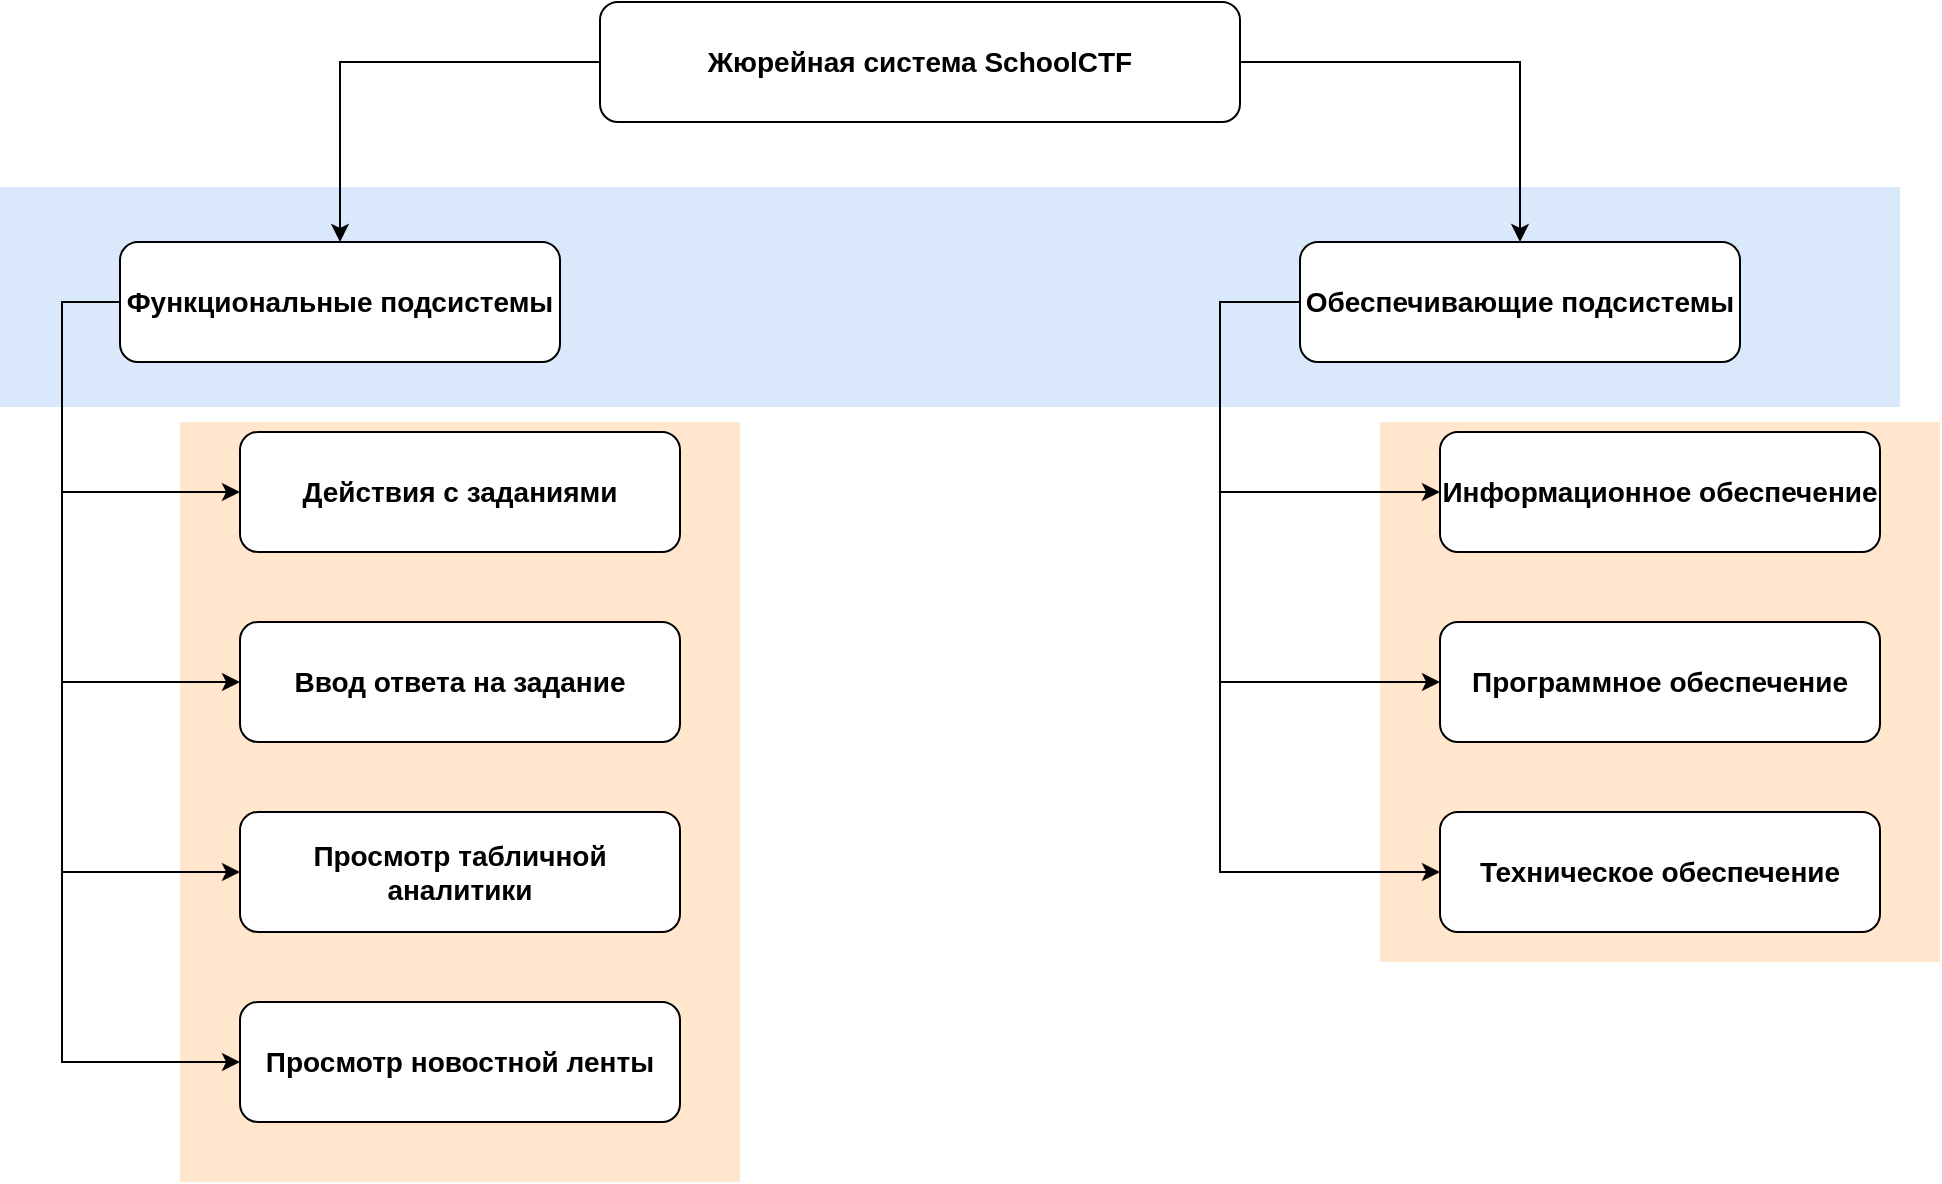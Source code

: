 <mxfile version="10.6.7" type="device"><diagram id="06crdB841HJANl42NyqE" name="Страница 1"><mxGraphModel dx="1640" dy="841" grid="1" gridSize="10" guides="1" tooltips="1" connect="1" arrows="1" fold="1" page="1" pageScale="1" pageWidth="1100" pageHeight="850" math="0" shadow="0"><root><mxCell id="0"/><mxCell id="1" parent="0"/><mxCell id="CHSuqEFcvj5ZSexMIlL7-7" value="" style="rounded=0;whiteSpace=wrap;html=1;labelBackgroundColor=none;fillColor=#ffe6cc;fontSize=14;strokeColor=none;" vertex="1" parent="1"><mxGeometry x="770" y="260" width="280" height="270" as="geometry"/></mxCell><mxCell id="CHSuqEFcvj5ZSexMIlL7-8" value="" style="rounded=0;whiteSpace=wrap;html=1;labelBackgroundColor=none;fillColor=#ffe6cc;fontSize=14;strokeColor=none;" vertex="1" parent="1"><mxGeometry x="170" y="260" width="280" height="380" as="geometry"/></mxCell><mxCell id="CHSuqEFcvj5ZSexMIlL7-9" value="" style="rounded=0;whiteSpace=wrap;html=1;fontSize=14;labelBackgroundColor=none;strokeColor=none;fillColor=#dae8fc;" vertex="1" parent="1"><mxGeometry x="80" y="142.5" width="950" height="110" as="geometry"/></mxCell><mxCell id="CHSuqEFcvj5ZSexMIlL7-10" style="edgeStyle=orthogonalEdgeStyle;rounded=0;orthogonalLoop=1;jettySize=auto;html=1;fontSize=14;" edge="1" parent="1" source="CHSuqEFcvj5ZSexMIlL7-12" target="CHSuqEFcvj5ZSexMIlL7-19"><mxGeometry relative="1" as="geometry"><Array as="points"><mxPoint x="250" y="80"/></Array></mxGeometry></mxCell><mxCell id="CHSuqEFcvj5ZSexMIlL7-11" style="edgeStyle=orthogonalEdgeStyle;rounded=0;orthogonalLoop=1;jettySize=auto;html=1;fontSize=14;" edge="1" parent="1" source="CHSuqEFcvj5ZSexMIlL7-12" target="CHSuqEFcvj5ZSexMIlL7-23"><mxGeometry relative="1" as="geometry"/></mxCell><mxCell id="CHSuqEFcvj5ZSexMIlL7-12" value="&lt;font style=&quot;font-size: 14px&quot;&gt;Жюрейная система SchoolCTF&lt;/font&gt;" style="rounded=1;whiteSpace=wrap;html=1;fontSize=14;fontStyle=1" vertex="1" parent="1"><mxGeometry x="380" y="50" width="320" height="60" as="geometry"/></mxCell><mxCell id="CHSuqEFcvj5ZSexMIlL7-14" style="edgeStyle=orthogonalEdgeStyle;rounded=0;orthogonalLoop=1;jettySize=auto;html=1;entryX=0;entryY=0.5;entryDx=0;entryDy=0;fontSize=14;" edge="1" parent="1" source="CHSuqEFcvj5ZSexMIlL7-19" target="CHSuqEFcvj5ZSexMIlL7-24"><mxGeometry relative="1" as="geometry"><Array as="points"><mxPoint x="111" y="200"/><mxPoint x="111" y="295"/></Array></mxGeometry></mxCell><mxCell id="CHSuqEFcvj5ZSexMIlL7-15" style="edgeStyle=orthogonalEdgeStyle;rounded=0;orthogonalLoop=1;jettySize=auto;html=1;entryX=0;entryY=0.5;entryDx=0;entryDy=0;fontSize=14;" edge="1" parent="1" source="CHSuqEFcvj5ZSexMIlL7-19" target="CHSuqEFcvj5ZSexMIlL7-25"><mxGeometry relative="1" as="geometry"><Array as="points"><mxPoint x="111" y="200"/><mxPoint x="111" y="390"/></Array></mxGeometry></mxCell><mxCell id="CHSuqEFcvj5ZSexMIlL7-17" style="edgeStyle=orthogonalEdgeStyle;rounded=0;orthogonalLoop=1;jettySize=auto;html=1;entryX=0;entryY=0.5;entryDx=0;entryDy=0;fontSize=14;" edge="1" parent="1" source="CHSuqEFcvj5ZSexMIlL7-19" target="CHSuqEFcvj5ZSexMIlL7-28"><mxGeometry relative="1" as="geometry"><Array as="points"><mxPoint x="111" y="200"/><mxPoint x="111" y="485"/></Array></mxGeometry></mxCell><mxCell id="CHSuqEFcvj5ZSexMIlL7-34" style="edgeStyle=orthogonalEdgeStyle;rounded=0;orthogonalLoop=1;jettySize=auto;html=1;" edge="1" parent="1" source="CHSuqEFcvj5ZSexMIlL7-19" target="CHSuqEFcvj5ZSexMIlL7-33"><mxGeometry relative="1" as="geometry"><Array as="points"><mxPoint x="111" y="200"/><mxPoint x="111" y="580"/></Array></mxGeometry></mxCell><mxCell id="CHSuqEFcvj5ZSexMIlL7-19" value="Функциональные подсистемы" style="rounded=1;whiteSpace=wrap;html=1;fontSize=14;fontStyle=1" vertex="1" parent="1"><mxGeometry x="140" y="170" width="220" height="60" as="geometry"/></mxCell><mxCell id="CHSuqEFcvj5ZSexMIlL7-20" style="edgeStyle=orthogonalEdgeStyle;rounded=0;orthogonalLoop=1;jettySize=auto;html=1;entryX=0;entryY=0.5;entryDx=0;entryDy=0;fontSize=14;" edge="1" parent="1" source="CHSuqEFcvj5ZSexMIlL7-23" target="CHSuqEFcvj5ZSexMIlL7-30"><mxGeometry relative="1" as="geometry"><Array as="points"><mxPoint x="690" y="200"/><mxPoint x="690" y="295"/></Array></mxGeometry></mxCell><mxCell id="CHSuqEFcvj5ZSexMIlL7-21" style="edgeStyle=orthogonalEdgeStyle;rounded=0;orthogonalLoop=1;jettySize=auto;html=1;entryX=0;entryY=0.5;entryDx=0;entryDy=0;fontSize=14;" edge="1" parent="1" source="CHSuqEFcvj5ZSexMIlL7-23" target="CHSuqEFcvj5ZSexMIlL7-31"><mxGeometry relative="1" as="geometry"><Array as="points"><mxPoint x="690" y="200"/><mxPoint x="690" y="390"/></Array></mxGeometry></mxCell><mxCell id="CHSuqEFcvj5ZSexMIlL7-22" style="edgeStyle=orthogonalEdgeStyle;rounded=0;orthogonalLoop=1;jettySize=auto;html=1;entryX=0;entryY=0.5;entryDx=0;entryDy=0;fontSize=14;" edge="1" parent="1" source="CHSuqEFcvj5ZSexMIlL7-23" target="CHSuqEFcvj5ZSexMIlL7-32"><mxGeometry relative="1" as="geometry"><Array as="points"><mxPoint x="690" y="200"/><mxPoint x="690" y="485"/></Array></mxGeometry></mxCell><mxCell id="CHSuqEFcvj5ZSexMIlL7-23" value="Обеспечивающие подсистемы" style="rounded=1;whiteSpace=wrap;html=1;fontSize=14;fontStyle=1" vertex="1" parent="1"><mxGeometry x="730" y="170" width="220" height="60" as="geometry"/></mxCell><mxCell id="CHSuqEFcvj5ZSexMIlL7-24" value="Действия с заданиями" style="rounded=1;whiteSpace=wrap;html=1;fontSize=14;fontStyle=1" vertex="1" parent="1"><mxGeometry x="200" y="265" width="220" height="60" as="geometry"/></mxCell><mxCell id="CHSuqEFcvj5ZSexMIlL7-25" value="Ввод ответа на задание" style="rounded=1;whiteSpace=wrap;html=1;fontSize=14;fontStyle=1" vertex="1" parent="1"><mxGeometry x="200" y="360" width="220" height="60" as="geometry"/></mxCell><mxCell id="CHSuqEFcvj5ZSexMIlL7-28" value="Просмотр табличной аналитики" style="rounded=1;whiteSpace=wrap;html=1;fontSize=14;fontStyle=1" vertex="1" parent="1"><mxGeometry x="200" y="455" width="220" height="60" as="geometry"/></mxCell><mxCell id="CHSuqEFcvj5ZSexMIlL7-30" value="Информационное обеспечение" style="rounded=1;whiteSpace=wrap;html=1;fontSize=14;fontStyle=1" vertex="1" parent="1"><mxGeometry x="800" y="265" width="220" height="60" as="geometry"/></mxCell><mxCell id="CHSuqEFcvj5ZSexMIlL7-31" value="Программное обеспечение" style="rounded=1;whiteSpace=wrap;html=1;fontSize=14;fontStyle=1" vertex="1" parent="1"><mxGeometry x="800" y="360" width="220" height="60" as="geometry"/></mxCell><mxCell id="CHSuqEFcvj5ZSexMIlL7-32" value="Техническое обеспечение" style="rounded=1;whiteSpace=wrap;html=1;fontSize=14;fontStyle=1" vertex="1" parent="1"><mxGeometry x="800" y="455" width="220" height="60" as="geometry"/></mxCell><mxCell id="CHSuqEFcvj5ZSexMIlL7-33" value="Просмотр новостной ленты" style="rounded=1;whiteSpace=wrap;html=1;fontSize=14;fontStyle=1" vertex="1" parent="1"><mxGeometry x="200" y="550" width="220" height="60" as="geometry"/></mxCell></root></mxGraphModel></diagram></mxfile>